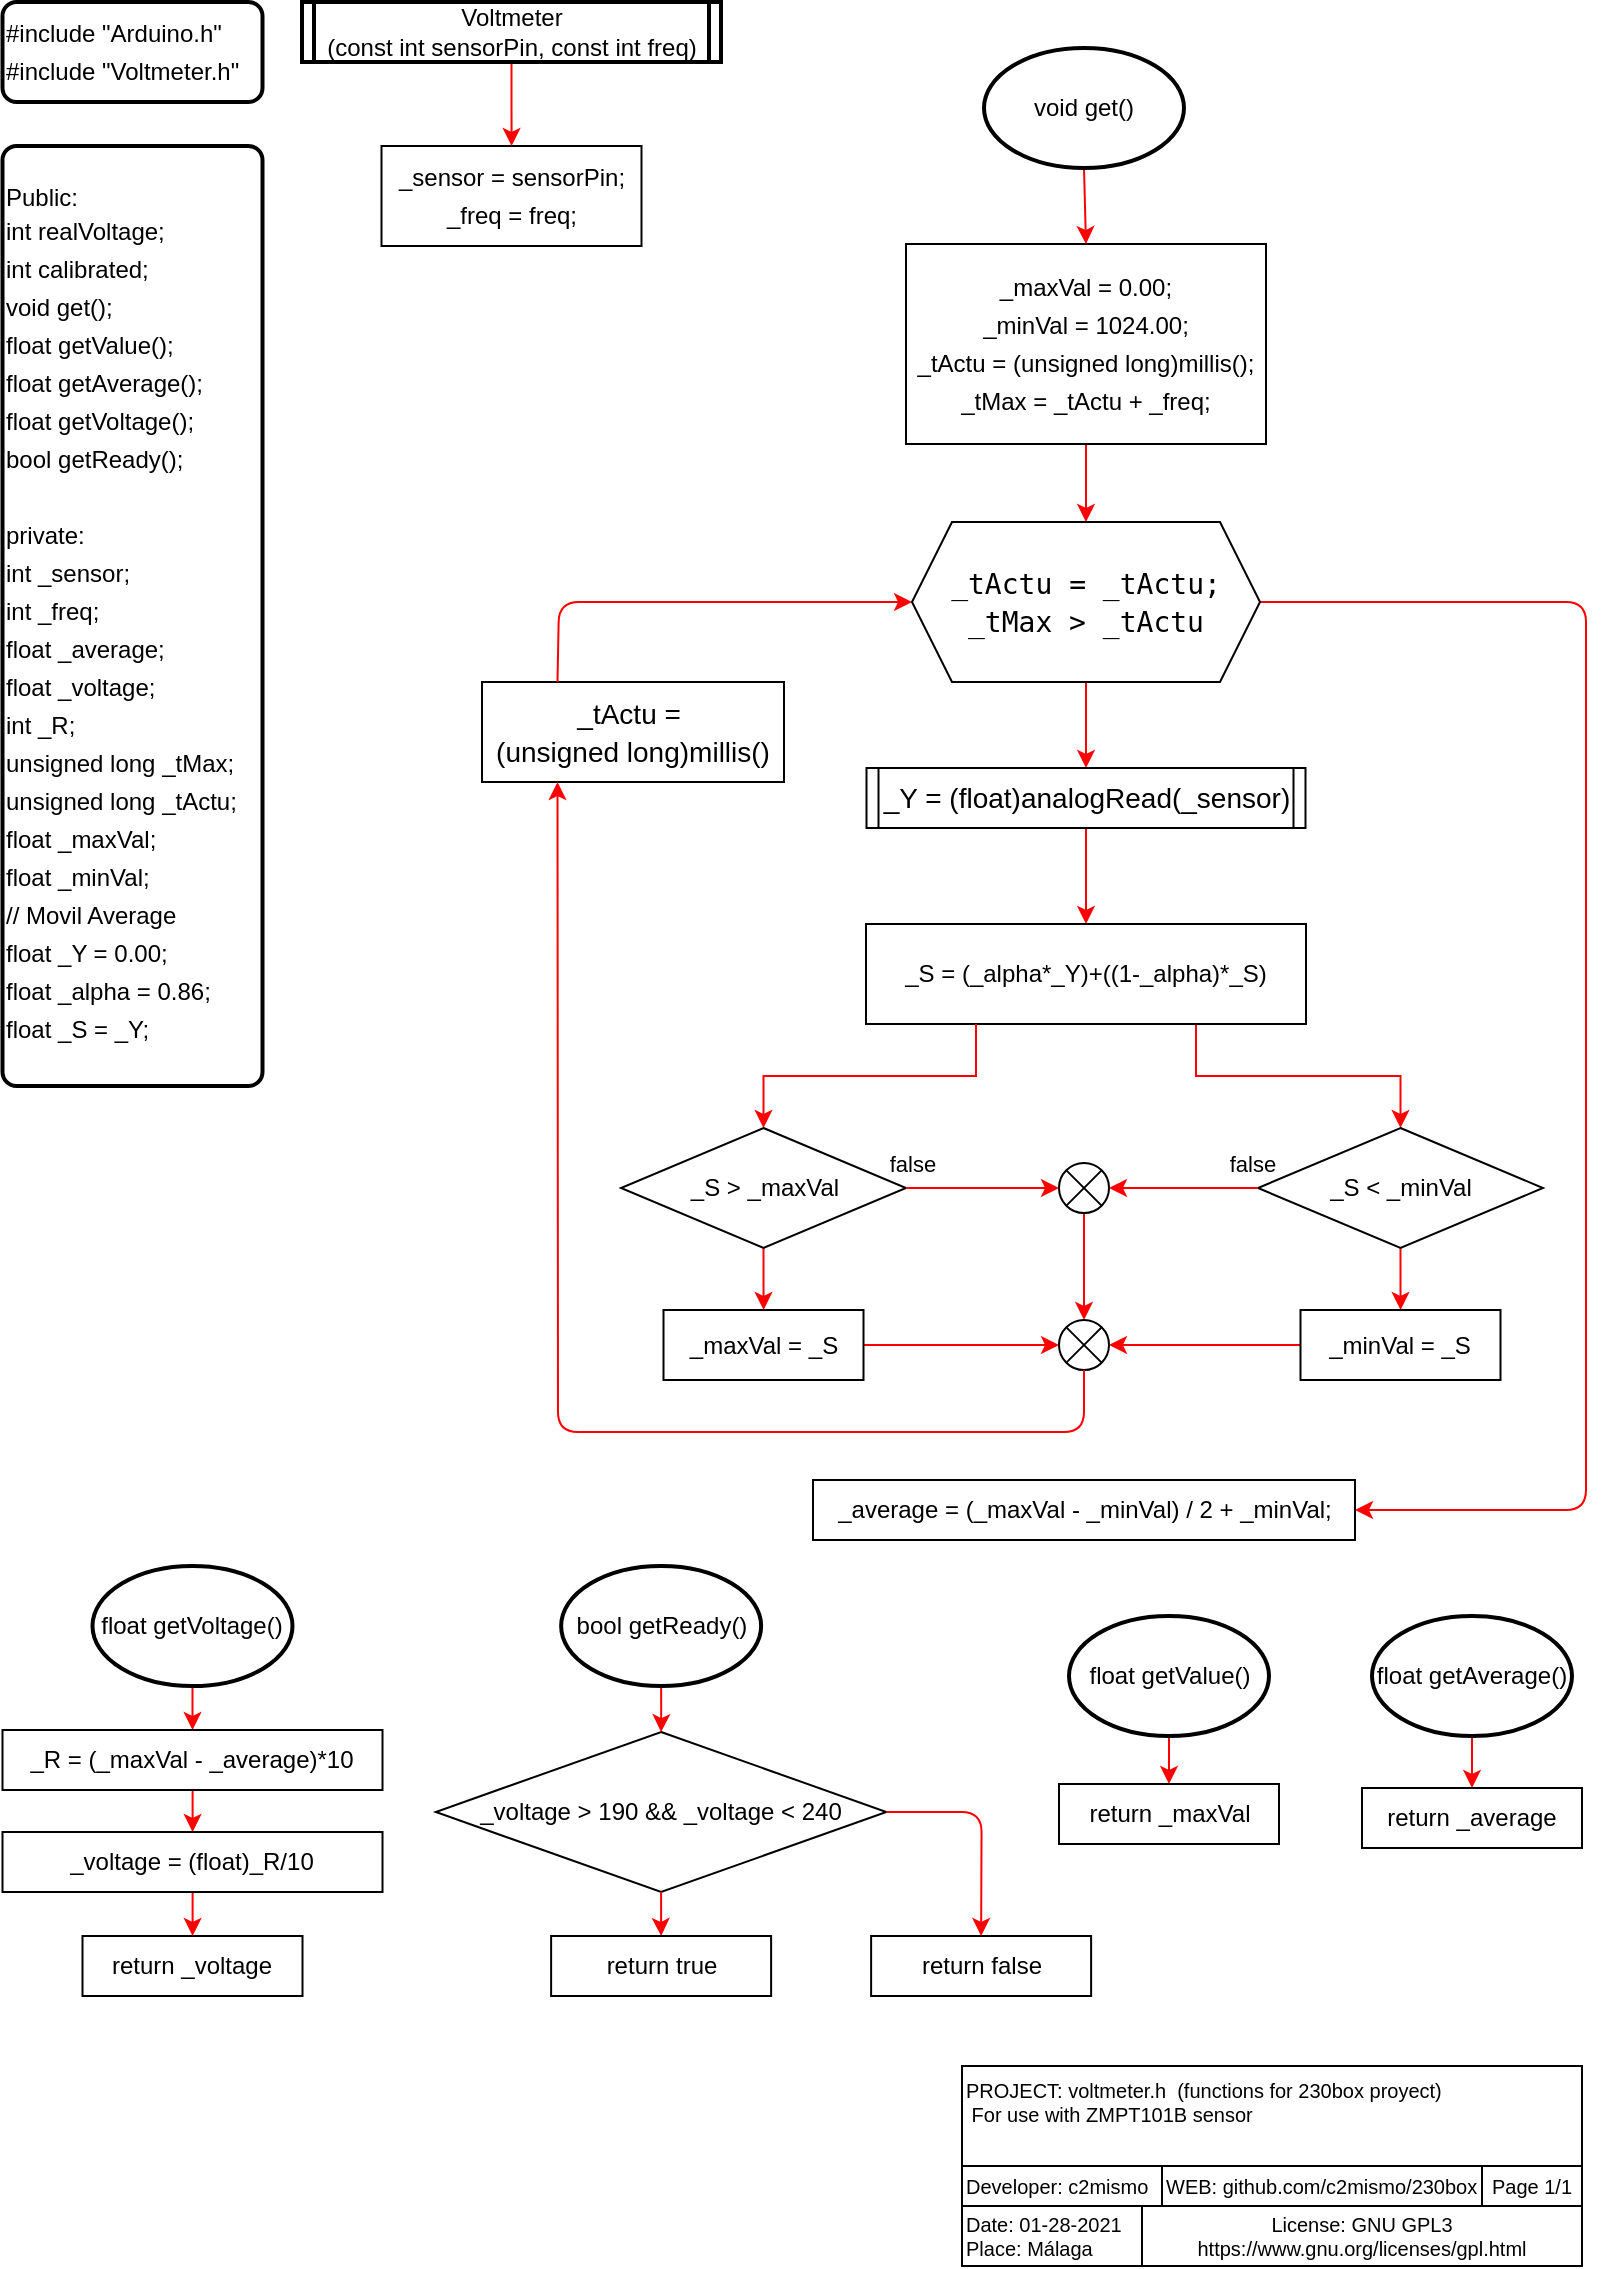 <mxfile version="14.1.8" type="device"><diagram id="sKhoy_8j1_o4b1sWBmIq" name="Página-1"><mxGraphModel dx="981" dy="563" grid="1" gridSize="10" guides="1" tooltips="1" connect="1" arrows="1" fold="1" page="1" pageScale="1" pageWidth="827" pageHeight="1169" math="0" shadow="0"><root><mxCell id="0"/><mxCell id="1" parent="0"/><mxCell id="62" value="&lt;div style=&quot;line-height: 19px&quot;&gt;_voltage &amp;gt; 190 &amp;amp;&amp;amp; _voltage &amp;lt; 240&lt;/div&gt;" style="rhombus;whiteSpace=wrap;html=1;rounded=0;fontColor=#000000;strokeColor=#000000;strokeWidth=1;fillColor=#FFFFFF;arcSize=14;" parent="1" vertex="1"><mxGeometry x="236.94" y="883" width="225.25" height="80" as="geometry"/></mxCell><mxCell id="81" value="" style="edgeStyle=orthogonalEdgeStyle;rounded=0;orthogonalLoop=1;jettySize=auto;html=1;exitX=0.5;exitY=1;exitDx=0;exitDy=0;exitPerimeter=0;strokeColor=#FF0000;" parent="1" source="LA758qc7lAQukjRPwAeg-91" target="62" edge="1"><mxGeometry relative="1" as="geometry"><mxPoint x="349.56" y="860" as="sourcePoint"/></mxGeometry></mxCell><mxCell id="77" value="&lt;div style=&quot;line-height: 19px&quot;&gt;return _voltage&lt;/div&gt;" style="rounded=0;whiteSpace=wrap;html=1;arcSize=14;fontColor=#000000;strokeColor=#000000;strokeWidth=1;fillColor=#FFFFFF;" parent="1" vertex="1"><mxGeometry x="60.25" y="985" width="110" height="30" as="geometry"/></mxCell><mxCell id="86" style="edgeStyle=orthogonalEdgeStyle;rounded=0;orthogonalLoop=1;jettySize=auto;html=1;entryX=0.5;entryY=0;entryDx=0;entryDy=0;exitX=0.5;exitY=1;exitDx=0;exitDy=0;exitPerimeter=0;strokeColor=#FF0000;" parent="1" source="LA758qc7lAQukjRPwAeg-88" target="74" edge="1"><mxGeometry relative="1" as="geometry"><mxPoint x="115.536" y="861" as="sourcePoint"/></mxGeometry></mxCell><mxCell id="83" value="" style="edgeStyle=orthogonalEdgeStyle;rounded=0;orthogonalLoop=1;jettySize=auto;html=1;strokeColor=#FF0000;" parent="1" source="74" target="73" edge="1"><mxGeometry relative="1" as="geometry"/></mxCell><mxCell id="74" value="&lt;div style=&quot;line-height: 19px&quot;&gt;_R = (_maxVal - _average)*10&lt;/div&gt;" style="rounded=0;whiteSpace=wrap;html=1;fontColor=#000000;strokeColor=#000000;strokeWidth=1;fillColor=#FFFFFF;arcSize=14;" parent="1" vertex="1"><mxGeometry x="20.25" y="882" width="190" height="30" as="geometry"/></mxCell><mxCell id="5" value="&lt;div&gt;&lt;font style=&quot;font-size: 12px&quot;&gt;&lt;br&gt;&lt;/font&gt;&lt;/div&gt;&lt;div&gt;&lt;span style=&quot;&quot;&gt;Public:&lt;/span&gt;&lt;/div&gt;&lt;div style=&quot;line-height: 19px&quot;&gt;&lt;div&gt;&lt;font style=&quot;font-size: 12px&quot;&gt;int realVoltage;&lt;/font&gt;&lt;/div&gt;&lt;div&gt;    &lt;font style=&quot;font-size: 12px&quot;&gt;int calibrated;&lt;/font&gt;&lt;/div&gt;&lt;div&gt;    &lt;font style=&quot;font-size: 12px&quot;&gt;void get();&lt;/font&gt;&lt;/div&gt;&lt;div&gt;    &lt;font style=&quot;font-size: 12px&quot;&gt;float getValue();&lt;/font&gt;&lt;/div&gt;&lt;div&gt;    &lt;font style=&quot;font-size: 12px&quot;&gt;float getAverage();&lt;/font&gt;&lt;/div&gt;&lt;div&gt;    &lt;font style=&quot;font-size: 12px&quot;&gt;float getVoltage();&lt;/font&gt;&lt;/div&gt;&lt;div&gt;    &lt;font style=&quot;font-size: 12px&quot;&gt;bool getReady();&lt;/font&gt;&lt;/div&gt;&lt;div&gt;&lt;font style=&quot;font-size: 12px&quot;&gt;&lt;br&gt;&lt;/font&gt;&lt;/div&gt;&lt;div&gt;&lt;div style=&quot;line-height: 19px&quot;&gt;&lt;div&gt;&lt;font style=&quot;font-size: 12px&quot;&gt;private:&lt;/font&gt;&lt;/div&gt;&lt;div&gt;    &lt;font style=&quot;font-size: 12px&quot;&gt;int _sensor;&lt;/font&gt;&lt;/div&gt;&lt;div&gt;    &lt;font style=&quot;font-size: 12px&quot;&gt;int _freq;&lt;/font&gt;&lt;/div&gt;&lt;div&gt;    &lt;font style=&quot;font-size: 12px&quot;&gt;float _average;&lt;/font&gt;&lt;/div&gt;&lt;div&gt;    &lt;font style=&quot;font-size: 12px&quot;&gt;float _voltage;&lt;/font&gt;&lt;/div&gt;&lt;div&gt;    &lt;font style=&quot;font-size: 12px&quot;&gt;int _R;&lt;/font&gt;&lt;/div&gt;&lt;div&gt;    &lt;font style=&quot;font-size: 12px&quot;&gt;unsigned long _tMax;&lt;/font&gt;&lt;/div&gt;&lt;div&gt;    &lt;font style=&quot;font-size: 12px&quot;&gt;unsigned long _tActu;&lt;/font&gt;&lt;/div&gt;&lt;div&gt;    &lt;font style=&quot;font-size: 12px&quot;&gt;float _maxVal;&lt;/font&gt;&lt;/div&gt;&lt;div&gt;    &lt;font style=&quot;font-size: 12px&quot;&gt;float _minVal;&lt;/font&gt;&lt;/div&gt;&lt;div&gt;&lt;font style=&quot;font-size: 12px&quot;&gt;    // Movil Average&lt;/font&gt;&lt;/div&gt;&lt;div&gt;    &lt;font style=&quot;font-size: 12px&quot;&gt;float _Y = 0.00;&lt;/font&gt;&lt;/div&gt;&lt;div&gt;    &lt;font style=&quot;font-size: 12px&quot;&gt;float _alpha = 0.86;&lt;/font&gt;&lt;/div&gt;&lt;div&gt;    &lt;font style=&quot;font-size: 12px&quot;&gt;float _S = _Y;&lt;/font&gt;&lt;/div&gt;&lt;/div&gt;&lt;/div&gt;&lt;/div&gt;&lt;span&gt;&lt;br&gt;&lt;/span&gt;" style="rounded=1;whiteSpace=wrap;html=1;absoluteArcSize=1;arcSize=14;strokeWidth=2;align=left;strokeColor=#000000;fillColor=#FFFFFF;fontColor=#000000;" parent="1" vertex="1"><mxGeometry x="20.25" y="90" width="130" height="470" as="geometry"/></mxCell><mxCell id="7" value="&lt;div style=&quot;line-height: 19px&quot;&gt;&lt;div&gt;  _sensor = sensorPin;&lt;/div&gt;&lt;div&gt;  _freq = freq;&lt;/div&gt;&lt;/div&gt;" style="rounded=0;whiteSpace=wrap;html=1;absoluteArcSize=1;arcSize=14;strokeWidth=1;align=center;fontColor=#000000;strokeColor=#000000;fillColor=#FFFFFF;" parent="1" vertex="1"><mxGeometry x="209.75" y="90" width="130" height="50" as="geometry"/></mxCell><mxCell id="55" value="" style="edgeStyle=orthogonalEdgeStyle;rounded=0;orthogonalLoop=1;jettySize=auto;html=1;strokeColor=#FF0000;" parent="1" source="10" target="53" edge="1"><mxGeometry relative="1" as="geometry"/></mxCell><mxCell id="10" value="&lt;div style=&quot;line-height: 19px&quot;&gt;&lt;div&gt;  &lt;font&gt;_maxVal = 0.00;&lt;/font&gt;&lt;/div&gt;&lt;div&gt;  &lt;font&gt;_minVal = 1024.00;&lt;/font&gt;&lt;/div&gt;&lt;div&gt;  &lt;font&gt;_tActu = (unsigned long)millis();&lt;/font&gt;&lt;/div&gt;&lt;div&gt;  &lt;font&gt;_tMax = _tActu + _freq;&lt;/font&gt;&lt;/div&gt;&lt;/div&gt;" style="rounded=0;whiteSpace=wrap;html=1;absoluteArcSize=1;arcSize=14;strokeWidth=1;align=center;strokeColor=#000000;fillColor=#FFFFFF;fontColor=#000000;" parent="1" vertex="1"><mxGeometry x="472" y="139" width="180" height="100" as="geometry"/></mxCell><mxCell id="15" value="" style="endArrow=classic;html=1;exitX=0.5;exitY=1;exitDx=0;exitDy=0;entryX=0.5;entryY=0;entryDx=0;entryDy=0;exitPerimeter=0;strokeColor=#FF0000;" parent="1" source="LA758qc7lAQukjRPwAeg-86" target="10" edge="1"><mxGeometry width="50" height="50" relative="1" as="geometry"><mxPoint x="561" y="106" as="sourcePoint"/><mxPoint x="772" y="293" as="targetPoint"/></mxGeometry></mxCell><mxCell id="16" value="&lt;div style=&quot;font-size: 14px ; line-height: 19px&quot;&gt;&lt;font&gt;_tActu =&amp;nbsp;&lt;/font&gt;&lt;/div&gt;&lt;div style=&quot;font-size: 14px ; line-height: 19px&quot;&gt;&lt;font&gt;(unsigned long)millis()&lt;/font&gt;&lt;/div&gt;" style="rounded=0;whiteSpace=wrap;html=1;absoluteArcSize=1;arcSize=14;strokeWidth=1;align=center;strokeColor=#000000;fillColor=#FFFFFF;fontColor=#000000;" parent="1" vertex="1"><mxGeometry x="260" y="358" width="151" height="50" as="geometry"/></mxCell><mxCell id="20" value="" style="edgeStyle=orthogonalEdgeStyle;rounded=0;orthogonalLoop=1;jettySize=auto;html=1;exitX=0.5;exitY=1;exitDx=0;exitDy=0;strokeColor=#FF0000;" parent="1" source="LA758qc7lAQukjRPwAeg-87" target="19" edge="1"><mxGeometry relative="1" as="geometry"><mxPoint x="562.014" y="448" as="sourcePoint"/></mxGeometry></mxCell><mxCell id="23" value="" style="edgeStyle=orthogonalEdgeStyle;rounded=0;orthogonalLoop=1;jettySize=auto;html=1;exitX=0.75;exitY=1;exitDx=0;exitDy=0;strokeColor=#FF0000;" parent="1" source="19" target="21" edge="1"><mxGeometry relative="1" as="geometry"/></mxCell><mxCell id="19" value="&lt;div style=&quot;line-height: 19px&quot;&gt;_S = (_alpha*_Y)+((1-_alpha)*_S)&lt;/div&gt;" style="rounded=0;whiteSpace=wrap;html=1;absoluteArcSize=1;arcSize=14;strokeWidth=1;fontColor=#000000;strokeColor=#000000;fillColor=#FFFFFF;" parent="1" vertex="1"><mxGeometry x="452" y="479" width="220" height="50" as="geometry"/></mxCell><mxCell id="25" value="" style="edgeStyle=orthogonalEdgeStyle;rounded=0;orthogonalLoop=1;jettySize=auto;html=1;strokeColor=#FF0000;" parent="1" source="21" target="24" edge="1"><mxGeometry relative="1" as="geometry"/></mxCell><mxCell id="21" value="&lt;div style=&quot;line-height: 19px&quot;&gt;&lt;div style=&quot;line-height: 19px&quot;&gt;_S &amp;lt; _minVal&lt;/div&gt;&lt;/div&gt;" style="strokeWidth=1;html=1;shape=mxgraph.flowchart.decision;whiteSpace=wrap;rounded=0;fontColor=#000000;strokeColor=#000000;fillColor=#FFFFFF;arcSize=14;" parent="1" vertex="1"><mxGeometry x="648" y="581" width="142.5" height="60" as="geometry"/></mxCell><mxCell id="40" value="" style="edgeStyle=orthogonalEdgeStyle;rounded=0;orthogonalLoop=1;jettySize=auto;html=1;strokeColor=#FF0000;" parent="1" source="24" target="37" edge="1"><mxGeometry relative="1" as="geometry"/></mxCell><mxCell id="24" value="&lt;span&gt;_minVal = _S&lt;/span&gt;" style="rounded=0;whiteSpace=wrap;html=1;absoluteArcSize=1;arcSize=14;strokeWidth=1;fontColor=#000000;strokeColor=#000000;fillColor=#FFFFFF;" parent="1" vertex="1"><mxGeometry x="669.25" y="672" width="100" height="35" as="geometry"/></mxCell><mxCell id="26" value="" style="edgeStyle=orthogonalEdgeStyle;rounded=0;orthogonalLoop=1;jettySize=auto;html=1;strokeColor=#FF0000;" parent="1" source="27" target="28" edge="1"><mxGeometry relative="1" as="geometry"/></mxCell><mxCell id="29" value="" style="edgeStyle=orthogonalEdgeStyle;rounded=0;orthogonalLoop=1;jettySize=auto;html=1;exitX=0.25;exitY=1;exitDx=0;exitDy=0;strokeColor=#FF0000;" parent="1" source="19" target="27" edge="1"><mxGeometry relative="1" as="geometry"/></mxCell><mxCell id="27" value="&lt;div style=&quot;line-height: 19px&quot;&gt;_S &amp;gt; _maxVal&lt;/div&gt;" style="strokeWidth=1;html=1;shape=mxgraph.flowchart.decision;whiteSpace=wrap;rounded=0;fontColor=#000000;strokeColor=#000000;fillColor=#FFFFFF;arcSize=14;" parent="1" vertex="1"><mxGeometry x="329.5" y="581" width="142.5" height="60" as="geometry"/></mxCell><mxCell id="39" value="" style="edgeStyle=orthogonalEdgeStyle;rounded=0;orthogonalLoop=1;jettySize=auto;html=1;strokeColor=#FF0000;" parent="1" source="28" target="37" edge="1"><mxGeometry relative="1" as="geometry"/></mxCell><mxCell id="28" value="&lt;span&gt;_maxVal = _S&lt;/span&gt;" style="rounded=0;whiteSpace=wrap;html=1;absoluteArcSize=1;arcSize=14;strokeWidth=1;fontColor=#000000;strokeColor=#000000;fillColor=#FFFFFF;" parent="1" vertex="1"><mxGeometry x="350.75" y="672" width="100" height="35" as="geometry"/></mxCell><mxCell id="41" value="" style="edgeStyle=orthogonalEdgeStyle;rounded=0;orthogonalLoop=1;jettySize=auto;html=1;strokeColor=#FF0000;" parent="1" source="30" target="37" edge="1"><mxGeometry relative="1" as="geometry"/></mxCell><mxCell id="30" value="" style="verticalLabelPosition=bottom;verticalAlign=middle;html=1;shape=mxgraph.flowchart.or;rounded=0;fontColor=#000000;strokeColor=#000000;strokeWidth=1;fillColor=#FFFFFF;arcSize=14;" parent="1" vertex="1"><mxGeometry x="548.5" y="598.5" width="25" height="25" as="geometry"/></mxCell><mxCell id="31" value="" style="endArrow=classic;html=1;exitX=1;exitY=0.5;exitDx=0;exitDy=0;exitPerimeter=0;entryX=0;entryY=0.5;entryDx=0;entryDy=0;entryPerimeter=0;strokeColor=#FF0000;" parent="1" source="27" target="30" edge="1"><mxGeometry relative="1" as="geometry"><mxPoint x="492" y="596" as="sourcePoint"/><mxPoint x="592" y="596" as="targetPoint"/></mxGeometry></mxCell><mxCell id="32" value="false" style="edgeLabel;resizable=0;html=1;align=center;verticalAlign=middle;" parent="31" connectable="0" vertex="1"><mxGeometry relative="1" as="geometry"><mxPoint x="-35.29" y="-12.5" as="offset"/></mxGeometry></mxCell><mxCell id="33" value="" style="endArrow=classic;html=1;exitX=0;exitY=0.5;exitDx=0;exitDy=0;exitPerimeter=0;entryX=1;entryY=0.5;entryDx=0;entryDy=0;entryPerimeter=0;strokeColor=#FF0000;" parent="1" source="21" target="30" edge="1"><mxGeometry relative="1" as="geometry"><mxPoint x="434.5" y="616" as="sourcePoint"/><mxPoint x="622" y="656" as="targetPoint"/></mxGeometry></mxCell><mxCell id="34" value="false" style="edgeLabel;resizable=0;html=1;align=center;verticalAlign=middle;" parent="33" connectable="0" vertex="1"><mxGeometry relative="1" as="geometry"><mxPoint x="34.14" y="-12.5" as="offset"/></mxGeometry></mxCell><mxCell id="37" value="" style="verticalLabelPosition=bottom;verticalAlign=middle;html=1;shape=mxgraph.flowchart.or;rounded=0;fontColor=#000000;strokeColor=#000000;strokeWidth=1;fillColor=#FFFFFF;arcSize=14;" parent="1" vertex="1"><mxGeometry x="548.5" y="677" width="25" height="25" as="geometry"/></mxCell><mxCell id="43" value="" style="endArrow=classic;html=1;exitX=0.5;exitY=1;exitDx=0;exitDy=0;exitPerimeter=0;entryX=0.25;entryY=1;entryDx=0;entryDy=0;strokeColor=#FF0000;" parent="1" source="37" target="16" edge="1"><mxGeometry width="50" height="50" relative="1" as="geometry"><mxPoint x="561" y="749" as="sourcePoint"/><mxPoint x="297.5" y="413" as="targetPoint"/><Array as="points"><mxPoint x="561" y="733"/><mxPoint x="298" y="733"/></Array></mxGeometry></mxCell><mxCell id="45" value="" style="endArrow=classic;html=1;exitX=1;exitY=0.5;exitDx=0;exitDy=0;entryX=1;entryY=0.5;entryDx=0;entryDy=0;strokeColor=#FF0000;" parent="1" source="53" target="46" edge="1"><mxGeometry width="50" height="50" relative="1" as="geometry"><mxPoint x="672" y="318" as="sourcePoint"/><mxPoint x="802" y="893" as="targetPoint"/><Array as="points"><mxPoint x="812" y="318"/><mxPoint x="812" y="772"/></Array></mxGeometry></mxCell><mxCell id="46" value="&lt;div style=&quot;line-height: 19px&quot;&gt;_average = (_maxVal - _minVal) / 2 + _minVal;&lt;/div&gt;" style="rounded=0;whiteSpace=wrap;html=1;absoluteArcSize=1;arcSize=14;strokeWidth=1;fontColor=#000000;strokeColor=#000000;fillColor=#FFFFFF;" parent="1" vertex="1"><mxGeometry x="425.5" y="757" width="271" height="30" as="geometry"/></mxCell><mxCell id="47" value="" style="endArrow=classic;html=1;exitX=0.25;exitY=0;exitDx=0;exitDy=0;entryX=0;entryY=0.5;entryDx=0;entryDy=0;strokeColor=#FF0000;" parent="1" source="16" target="53" edge="1"><mxGeometry width="50" height="50" relative="1" as="geometry"><mxPoint x="297.5" y="363" as="sourcePoint"/><mxPoint x="452" y="318" as="targetPoint"/><Array as="points"><mxPoint x="298.5" y="318"/></Array></mxGeometry></mxCell><mxCell id="79" value="" style="edgeStyle=orthogonalEdgeStyle;rounded=0;orthogonalLoop=1;jettySize=auto;html=1;strokeColor=#FF0000;" parent="1" source="49" target="7" edge="1"><mxGeometry relative="1" as="geometry"/></mxCell><mxCell id="49" value="&lt;span&gt;Voltmeter&lt;br&gt;&lt;div style=&quot;text-align: center&quot;&gt;&lt;span style=&quot;text-align: left&quot;&gt;(const int sensorPin, const int freq&lt;/span&gt;&lt;span style=&quot;text-align: left&quot;&gt;)&lt;/span&gt;&lt;/div&gt;&lt;/span&gt;" style="shape=process;whiteSpace=wrap;html=1;backgroundOutline=1;size=0.029;rounded=0;fontColor=#000000;strokeColor=#000000;strokeWidth=2;fillColor=#FFFFFF;arcSize=14;" parent="1" vertex="1"><mxGeometry x="170" y="18" width="209.5" height="30" as="geometry"/></mxCell><mxCell id="57" value="" style="edgeStyle=orthogonalEdgeStyle;rounded=0;orthogonalLoop=1;jettySize=auto;html=1;exitX=0.5;exitY=1;exitDx=0;exitDy=0;exitPerimeter=0;strokeColor=#FF0000;" parent="1" source="LA758qc7lAQukjRPwAeg-89" target="56" edge="1"><mxGeometry relative="1" as="geometry"><mxPoint x="603.5" y="889" as="sourcePoint"/></mxGeometry></mxCell><mxCell id="54" value="" style="edgeStyle=orthogonalEdgeStyle;rounded=0;orthogonalLoop=1;jettySize=auto;html=1;entryX=0.5;entryY=0;entryDx=0;entryDy=0;strokeColor=#FF0000;" parent="1" source="53" target="LA758qc7lAQukjRPwAeg-87" edge="1"><mxGeometry relative="1" as="geometry"><mxPoint x="562" y="398" as="targetPoint"/></mxGeometry></mxCell><mxCell id="53" value="&lt;div style=&quot;font-family: &amp;quot;droid sans mono&amp;quot; , monospace , monospace , &amp;quot;droid sans fallback&amp;quot; ; font-size: 14px ; line-height: 19px&quot;&gt;&lt;font&gt;_tActu = _tActu;&lt;/font&gt;&lt;/div&gt;&lt;div style=&quot;font-family: &amp;quot;droid sans mono&amp;quot; , monospace , monospace , &amp;quot;droid sans fallback&amp;quot; ; font-size: 14px ; line-height: 19px&quot;&gt;&lt;font&gt;_tMax &amp;gt; _tActu&lt;/font&gt;&lt;/div&gt;" style="shape=hexagon;perimeter=hexagonPerimeter2;whiteSpace=wrap;html=1;fixedSize=1;rounded=0;strokeColor=#000000;strokeWidth=1;fillColor=#FFFFFF;arcSize=14;fontColor=#000000;" parent="1" vertex="1"><mxGeometry x="475" y="278" width="174" height="80" as="geometry"/></mxCell><mxCell id="56" value="&lt;div style=&quot;line-height: 19px&quot;&gt;return _maxVal&lt;/div&gt;" style="rounded=0;whiteSpace=wrap;html=1;arcSize=14;fontColor=#000000;strokeColor=#000000;strokeWidth=1;fillColor=#FFFFFF;" parent="1" vertex="1"><mxGeometry x="548.5" y="909" width="110" height="30" as="geometry"/></mxCell><mxCell id="58" value="" style="edgeStyle=orthogonalEdgeStyle;rounded=0;orthogonalLoop=1;jettySize=auto;html=1;exitX=0.5;exitY=1;exitDx=0;exitDy=0;exitPerimeter=0;strokeColor=#FF0000;" parent="1" source="LA758qc7lAQukjRPwAeg-90" target="60" edge="1"><mxGeometry relative="1" as="geometry"><mxPoint x="755" y="890" as="sourcePoint"/></mxGeometry></mxCell><mxCell id="60" value="&lt;div style=&quot;line-height: 19px&quot;&gt;return _average&lt;/div&gt;" style="rounded=0;whiteSpace=wrap;html=1;arcSize=14;fontColor=#000000;strokeColor=#000000;strokeWidth=1;fillColor=#FFFFFF;" parent="1" vertex="1"><mxGeometry x="700" y="911" width="110" height="30" as="geometry"/></mxCell><mxCell id="66" value="" style="edgeStyle=orthogonalEdgeStyle;rounded=0;orthogonalLoop=1;jettySize=auto;html=1;strokeColor=#FF0000;" parent="1" source="62" target="64" edge="1"><mxGeometry relative="1" as="geometry"/></mxCell><mxCell id="64" value="&lt;div style=&quot;line-height: 19px&quot;&gt;return true&lt;/div&gt;" style="rounded=0;whiteSpace=wrap;html=1;arcSize=14;fontColor=#000000;strokeColor=#000000;strokeWidth=1;fillColor=#FFFFFF;" parent="1" vertex="1"><mxGeometry x="294.56" y="985" width="110" height="30" as="geometry"/></mxCell><mxCell id="65" value="&lt;div style=&quot;line-height: 19px&quot;&gt;return false&lt;/div&gt;" style="rounded=0;whiteSpace=wrap;html=1;arcSize=14;fontColor=#000000;strokeColor=#000000;strokeWidth=1;fillColor=#FFFFFF;" parent="1" vertex="1"><mxGeometry x="454.56" y="985" width="110" height="30" as="geometry"/></mxCell><mxCell id="70" value="" style="endArrow=classic;html=1;exitX=1;exitY=0.5;exitDx=0;exitDy=0;entryX=0.5;entryY=0;entryDx=0;entryDy=0;strokeColor=#FF0000;" parent="1" source="62" target="65" edge="1"><mxGeometry relative="1" as="geometry"><mxPoint x="284.81" y="1013" as="sourcePoint"/><mxPoint x="384.81" y="1013" as="targetPoint"/><Array as="points"><mxPoint x="509.81" y="923"/></Array></mxGeometry></mxCell><mxCell id="82" value="" style="edgeStyle=orthogonalEdgeStyle;rounded=0;orthogonalLoop=1;jettySize=auto;html=1;strokeColor=#FF0000;" parent="1" source="73" target="77" edge="1"><mxGeometry relative="1" as="geometry"/></mxCell><mxCell id="73" value="&lt;div style=&quot;line-height: 19px&quot;&gt;&lt;div style=&quot;line-height: 19px&quot;&gt;_voltage = (float)_R/10&lt;/div&gt;&lt;/div&gt;" style="rounded=0;whiteSpace=wrap;html=1;fontColor=#000000;strokeColor=#000000;strokeWidth=1;fillColor=#FFFFFF;arcSize=14;" parent="1" vertex="1"><mxGeometry x="20.25" y="933" width="190" height="30" as="geometry"/></mxCell><mxCell id="80" value="&lt;div style=&quot;line-height: 19px&quot;&gt;&lt;div style=&quot;line-height: 19px&quot;&gt;&lt;div&gt;#include &quot;Arduino.h&quot;&lt;/div&gt;&lt;div&gt;#include &quot;Voltmeter.h&quot;&lt;/div&gt;&lt;/div&gt;&lt;/div&gt;" style="rounded=1;whiteSpace=wrap;html=1;absoluteArcSize=1;arcSize=14;strokeWidth=2;align=left;fontColor=#000000;fillColor=#FFFFFF;strokeColor=#000000;" parent="1" vertex="1"><mxGeometry x="20.25" y="18" width="130" height="50" as="geometry"/></mxCell><mxCell id="LA758qc7lAQukjRPwAeg-86" value="void get()" style="strokeWidth=2;html=1;shape=mxgraph.flowchart.start_1;whiteSpace=wrap;rounded=0;fontColor=#000000;strokeColor=#000000;fillColor=#FFFFFF;arcSize=14;" vertex="1" parent="1"><mxGeometry x="511" y="41" width="100" height="60" as="geometry"/></mxCell><mxCell id="LA758qc7lAQukjRPwAeg-87" value="&lt;span style=&quot;font-size: 14px&quot;&gt;_Y = (float)analogRead(_sensor)&lt;/span&gt;" style="shape=process;whiteSpace=wrap;html=1;backgroundOutline=1;size=0.029;rounded=0;fontColor=#000000;strokeColor=#000000;strokeWidth=1;fillColor=#FFFFFF;arcSize=14;" vertex="1" parent="1"><mxGeometry x="452.25" y="401" width="219.5" height="30" as="geometry"/></mxCell><mxCell id="LA758qc7lAQukjRPwAeg-88" value="float getVoltage()" style="strokeWidth=2;html=1;shape=mxgraph.flowchart.start_1;whiteSpace=wrap;rounded=0;fontColor=#000000;strokeColor=#000000;fillColor=#FFFFFF;arcSize=14;" vertex="1" parent="1"><mxGeometry x="65.25" y="800" width="100" height="60" as="geometry"/></mxCell><mxCell id="LA758qc7lAQukjRPwAeg-89" value="float getValue()" style="strokeWidth=2;html=1;shape=mxgraph.flowchart.start_1;whiteSpace=wrap;rounded=0;fontColor=#000000;strokeColor=#000000;fillColor=#FFFFFF;arcSize=14;" vertex="1" parent="1"><mxGeometry x="553.5" y="825" width="100" height="60" as="geometry"/></mxCell><mxCell id="LA758qc7lAQukjRPwAeg-90" value="float getAverage()" style="strokeWidth=2;html=1;shape=mxgraph.flowchart.start_1;whiteSpace=wrap;rounded=0;fontColor=#000000;strokeColor=#000000;fillColor=#FFFFFF;arcSize=14;" vertex="1" parent="1"><mxGeometry x="705" y="825" width="100" height="60" as="geometry"/></mxCell><mxCell id="LA758qc7lAQukjRPwAeg-91" value="bool getReady()" style="strokeWidth=2;html=1;shape=mxgraph.flowchart.start_1;whiteSpace=wrap;rounded=0;fontColor=#000000;strokeColor=#000000;fillColor=#FFFFFF;arcSize=14;" vertex="1" parent="1"><mxGeometry x="299.57" y="800" width="100" height="60" as="geometry"/></mxCell><mxCell id="LA758qc7lAQukjRPwAeg-100" value="PROJECT: voltmeter.h&amp;nbsp; (functions for 230box proyect)&lt;br&gt;&amp;nbsp;For use with ZMPT101B sensor" style="rounded=0;whiteSpace=wrap;html=1;labelBackgroundColor=#FFFFFF;strokeColor=#000000;fillColor=none;fontSize=10;fontColor=#000000;align=left;verticalAlign=top;" vertex="1" parent="1"><mxGeometry x="500" y="1050" width="310" height="50" as="geometry"/></mxCell><mxCell id="LA758qc7lAQukjRPwAeg-101" value="Developer: c2mismo" style="rounded=0;whiteSpace=wrap;html=1;labelBackgroundColor=#FFFFFF;strokeColor=#000000;fillColor=none;fontSize=10;fontColor=#000000;align=left;" vertex="1" parent="1"><mxGeometry x="500" y="1100" width="100" height="20" as="geometry"/></mxCell><mxCell id="LA758qc7lAQukjRPwAeg-102" value="WEB: github.com/c2mismo/230box" style="rounded=0;whiteSpace=wrap;html=1;labelBackgroundColor=#FFFFFF;strokeColor=#000000;fillColor=none;fontSize=10;fontColor=#000000;align=left;" vertex="1" parent="1"><mxGeometry x="600" y="1100" width="160" height="20" as="geometry"/></mxCell><mxCell id="LA758qc7lAQukjRPwAeg-103" value="Date: 01-28-2021&lt;br&gt;Place: Málaga" style="rounded=0;whiteSpace=wrap;html=1;labelBackgroundColor=#FFFFFF;strokeColor=#000000;fillColor=none;fontSize=10;fontColor=#000000;align=left;" vertex="1" parent="1"><mxGeometry x="500" y="1120" width="90" height="30" as="geometry"/></mxCell><mxCell id="LA758qc7lAQukjRPwAeg-104" value="License: GNU GPL3 https://www.gnu.org/licenses/gpl.html" style="rounded=0;whiteSpace=wrap;html=1;labelBackgroundColor=#FFFFFF;strokeColor=#000000;fillColor=none;fontSize=10;fontColor=#000000;align=center;" vertex="1" parent="1"><mxGeometry x="590" y="1120" width="220" height="30" as="geometry"/></mxCell><mxCell id="LA758qc7lAQukjRPwAeg-105" value="Page 1/1" style="rounded=0;whiteSpace=wrap;html=1;labelBackgroundColor=#FFFFFF;strokeColor=#000000;fillColor=none;fontSize=10;fontColor=#000000;align=center;" vertex="1" parent="1"><mxGeometry x="760" y="1100" width="50" height="20" as="geometry"/></mxCell></root></mxGraphModel></diagram></mxfile>
